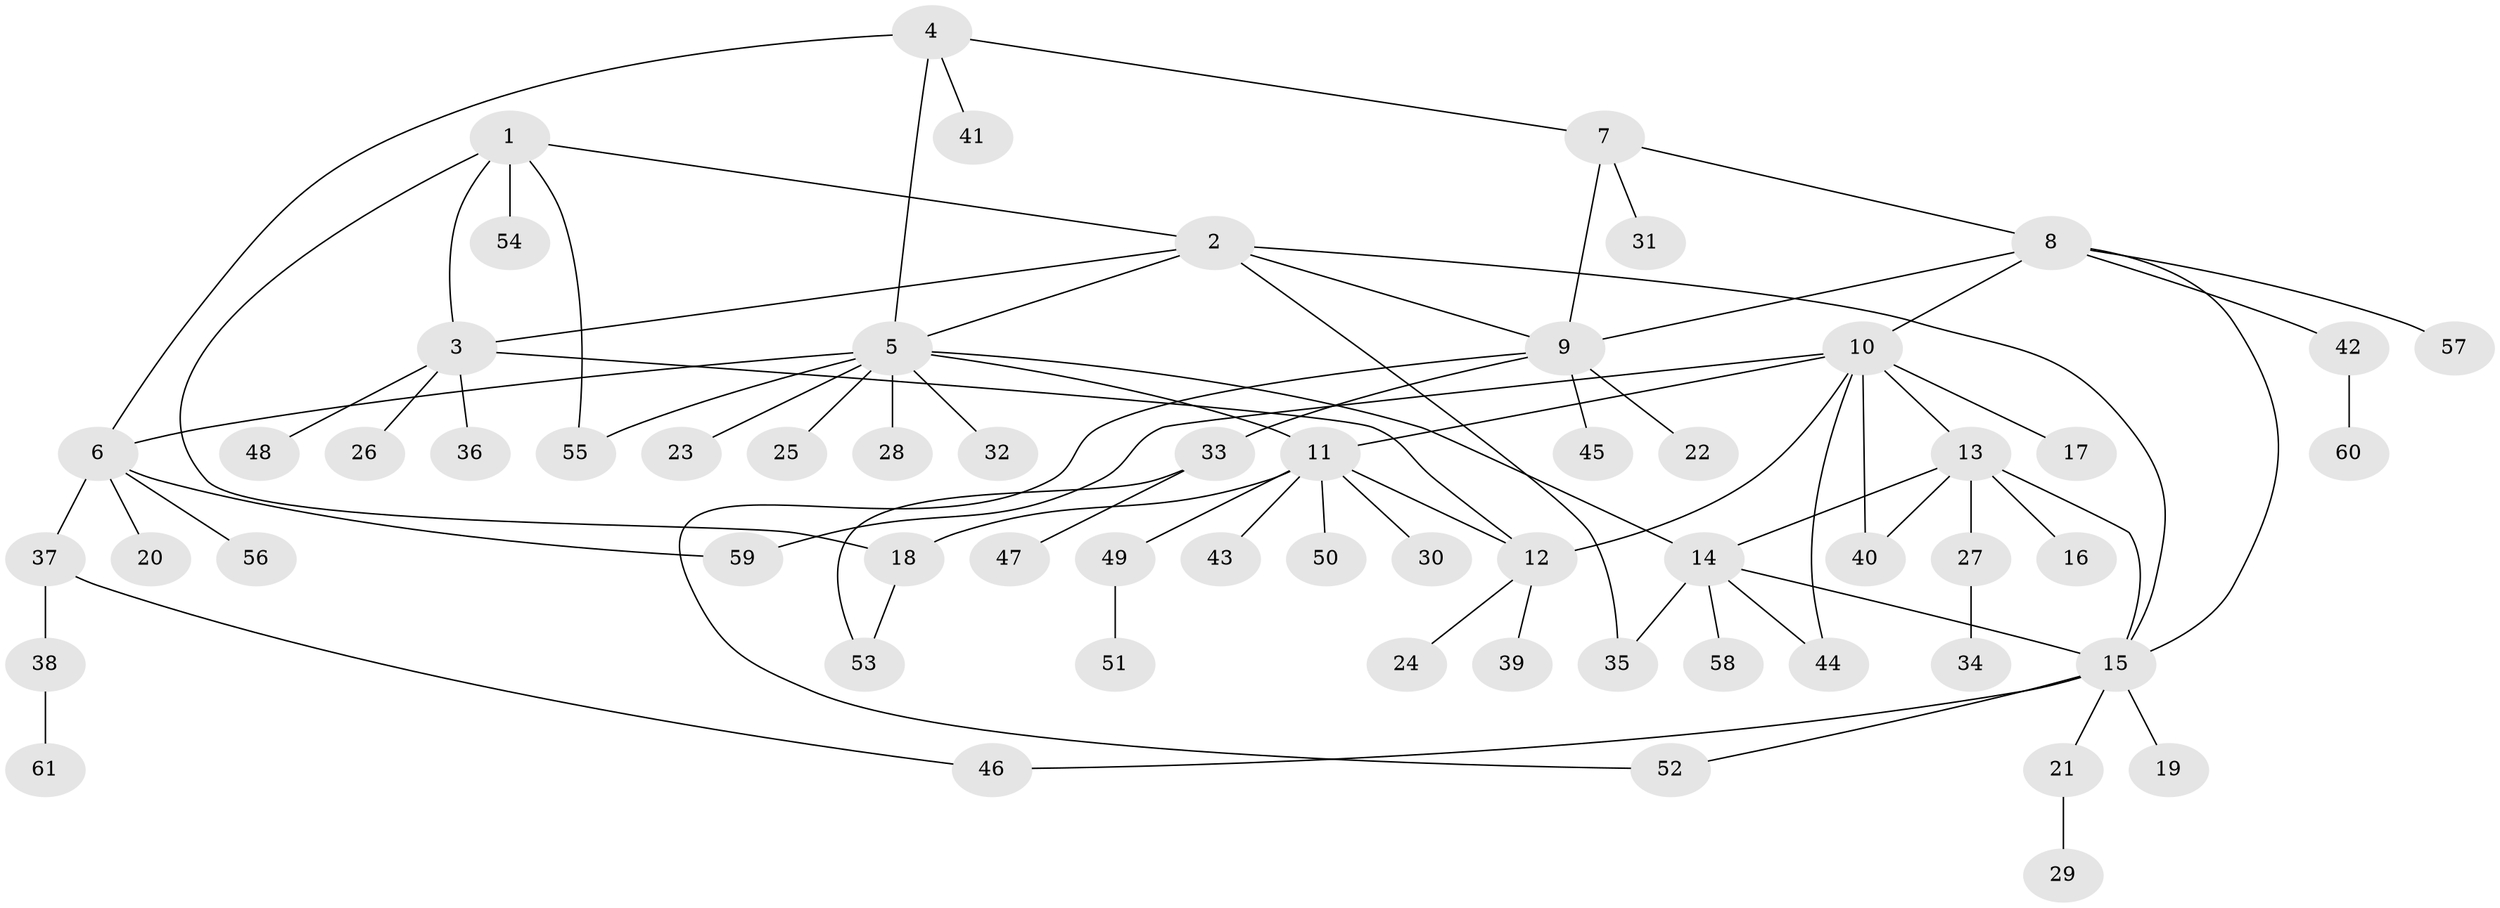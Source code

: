 // coarse degree distribution, {3: 0.16129032258064516, 6: 0.0967741935483871, 4: 0.12903225806451613, 7: 0.06451612903225806, 5: 0.12903225806451613, 1: 0.2903225806451613, 2: 0.12903225806451613}
// Generated by graph-tools (version 1.1) at 2025/52/03/04/25 22:52:48]
// undirected, 61 vertices, 80 edges
graph export_dot {
  node [color=gray90,style=filled];
  1;
  2;
  3;
  4;
  5;
  6;
  7;
  8;
  9;
  10;
  11;
  12;
  13;
  14;
  15;
  16;
  17;
  18;
  19;
  20;
  21;
  22;
  23;
  24;
  25;
  26;
  27;
  28;
  29;
  30;
  31;
  32;
  33;
  34;
  35;
  36;
  37;
  38;
  39;
  40;
  41;
  42;
  43;
  44;
  45;
  46;
  47;
  48;
  49;
  50;
  51;
  52;
  53;
  54;
  55;
  56;
  57;
  58;
  59;
  60;
  61;
  1 -- 2;
  1 -- 3;
  1 -- 18;
  1 -- 54;
  1 -- 55;
  2 -- 3;
  2 -- 5;
  2 -- 9;
  2 -- 15;
  2 -- 35;
  3 -- 12;
  3 -- 26;
  3 -- 36;
  3 -- 48;
  4 -- 5;
  4 -- 6;
  4 -- 7;
  4 -- 41;
  5 -- 6;
  5 -- 11;
  5 -- 14;
  5 -- 23;
  5 -- 25;
  5 -- 28;
  5 -- 32;
  5 -- 55;
  6 -- 20;
  6 -- 37;
  6 -- 56;
  6 -- 59;
  7 -- 8;
  7 -- 9;
  7 -- 31;
  8 -- 9;
  8 -- 10;
  8 -- 15;
  8 -- 42;
  8 -- 57;
  9 -- 22;
  9 -- 33;
  9 -- 45;
  9 -- 52;
  10 -- 11;
  10 -- 12;
  10 -- 13;
  10 -- 17;
  10 -- 40;
  10 -- 44;
  10 -- 59;
  11 -- 12;
  11 -- 18;
  11 -- 30;
  11 -- 43;
  11 -- 49;
  11 -- 50;
  12 -- 24;
  12 -- 39;
  13 -- 14;
  13 -- 15;
  13 -- 16;
  13 -- 27;
  13 -- 40;
  14 -- 15;
  14 -- 35;
  14 -- 44;
  14 -- 58;
  15 -- 19;
  15 -- 21;
  15 -- 46;
  15 -- 52;
  18 -- 53;
  21 -- 29;
  27 -- 34;
  33 -- 47;
  33 -- 53;
  37 -- 38;
  37 -- 46;
  38 -- 61;
  42 -- 60;
  49 -- 51;
}
